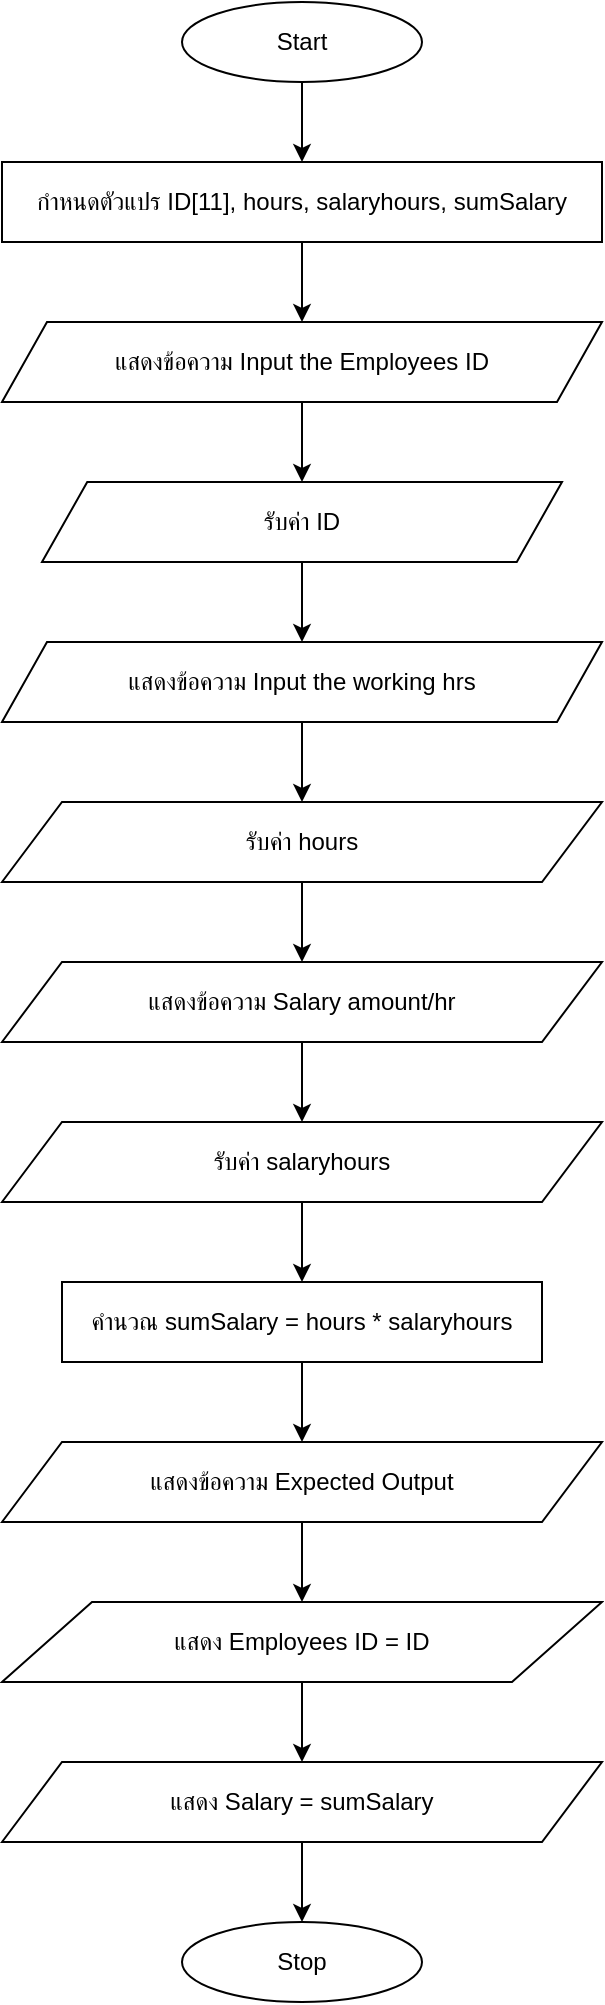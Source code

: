 <mxfile version="28.2.5">
  <diagram name="หน้า-1" id="D9tIPbwJglL8rs9eDzOi">
    <mxGraphModel dx="1665" dy="743" grid="1" gridSize="10" guides="1" tooltips="1" connect="1" arrows="1" fold="1" page="1" pageScale="1" pageWidth="827" pageHeight="1169" math="0" shadow="0">
      <root>
        <mxCell id="0" />
        <mxCell id="1" parent="0" />
        <mxCell id="2" value="Start" style="ellipse;whiteSpace=wrap;html=1;" vertex="1" parent="1">
          <mxGeometry x="340" width="120" height="40" as="geometry" />
        </mxCell>
        <mxCell id="3" value="กำหนดตัวแปร ID[11], hours, salaryhours, sumSalary" style="shape=rectangle;whiteSpace=wrap;html=1;" vertex="1" parent="1">
          <mxGeometry x="250" y="80" width="300" height="40" as="geometry" />
        </mxCell>
        <mxCell id="4" value="แสดงข้อความ Input the Employees ID" style="shape=parallelogram;whiteSpace=wrap;html=1;size=0.075;" vertex="1" parent="1">
          <mxGeometry x="250" y="160" width="300" height="40" as="geometry" />
        </mxCell>
        <mxCell id="5" value="รับค่า ID" style="shape=parallelogram;whiteSpace=wrap;html=1;size=0.087;" vertex="1" parent="1">
          <mxGeometry x="270" y="240" width="260" height="40" as="geometry" />
        </mxCell>
        <mxCell id="6" value="แสดงข้อความ Input the working hrs" style="shape=parallelogram;whiteSpace=wrap;html=1;size=0.075;" vertex="1" parent="1">
          <mxGeometry x="250" y="320" width="300" height="40" as="geometry" />
        </mxCell>
        <mxCell id="7" value="รับค่า hours" style="shape=parallelogram;whiteSpace=wrap;html=1;size=0.1;" vertex="1" parent="1">
          <mxGeometry x="250" y="400" width="300" height="40" as="geometry" />
        </mxCell>
        <mxCell id="8" value="แสดงข้อความ Salary amount/hr" style="shape=parallelogram;whiteSpace=wrap;html=1;size=0.1;" vertex="1" parent="1">
          <mxGeometry x="250" y="480" width="300" height="40" as="geometry" />
        </mxCell>
        <mxCell id="9" value="รับค่า salaryhours" style="shape=parallelogram;whiteSpace=wrap;html=1;size=0.1;" vertex="1" parent="1">
          <mxGeometry x="250" y="560" width="300" height="40" as="geometry" />
        </mxCell>
        <mxCell id="10" value="คำนวณ sumSalary = hours * salaryhours" style="shape=rectangle;whiteSpace=wrap;html=1;" vertex="1" parent="1">
          <mxGeometry x="280" y="640" width="240" height="40" as="geometry" />
        </mxCell>
        <mxCell id="11" value="แสดงข้อความ Expected Output" style="shape=parallelogram;whiteSpace=wrap;html=1;size=0.1;" vertex="1" parent="1">
          <mxGeometry x="250" y="720" width="300" height="40" as="geometry" />
        </mxCell>
        <mxCell id="12" value="แสดง Employees ID = ID" style="shape=parallelogram;whiteSpace=wrap;html=1;size=0.15;" vertex="1" parent="1">
          <mxGeometry x="250" y="800" width="300" height="40" as="geometry" />
        </mxCell>
        <mxCell id="13" value="แสดง Salary = sumSalary" style="shape=parallelogram;whiteSpace=wrap;html=1;size=0.1;" vertex="1" parent="1">
          <mxGeometry x="250" y="880" width="300" height="40" as="geometry" />
        </mxCell>
        <mxCell id="14" value="Stop" style="ellipse;whiteSpace=wrap;html=1;" vertex="1" parent="1">
          <mxGeometry x="340" y="960" width="120" height="40" as="geometry" />
        </mxCell>
        <mxCell id="15" edge="1" parent="1" source="2" target="3">
          <mxGeometry relative="1" as="geometry" />
        </mxCell>
        <mxCell id="16" edge="1" parent="1" source="3" target="4">
          <mxGeometry relative="1" as="geometry" />
        </mxCell>
        <mxCell id="17" edge="1" parent="1" source="4" target="5">
          <mxGeometry relative="1" as="geometry" />
        </mxCell>
        <mxCell id="18" edge="1" parent="1" source="5" target="6">
          <mxGeometry relative="1" as="geometry" />
        </mxCell>
        <mxCell id="19" edge="1" parent="1" source="6" target="7">
          <mxGeometry relative="1" as="geometry" />
        </mxCell>
        <mxCell id="20" edge="1" parent="1" source="7" target="8">
          <mxGeometry relative="1" as="geometry" />
        </mxCell>
        <mxCell id="21" edge="1" parent="1" source="8" target="9">
          <mxGeometry relative="1" as="geometry" />
        </mxCell>
        <mxCell id="22" edge="1" parent="1" source="9" target="10">
          <mxGeometry relative="1" as="geometry" />
        </mxCell>
        <mxCell id="23" edge="1" parent="1" source="10" target="11">
          <mxGeometry relative="1" as="geometry" />
        </mxCell>
        <mxCell id="24" edge="1" parent="1" source="11" target="12">
          <mxGeometry relative="1" as="geometry" />
        </mxCell>
        <mxCell id="25" edge="1" parent="1" source="12" target="13">
          <mxGeometry relative="1" as="geometry" />
        </mxCell>
        <mxCell id="26" edge="1" parent="1" source="13" target="14">
          <mxGeometry relative="1" as="geometry" />
        </mxCell>
      </root>
    </mxGraphModel>
  </diagram>
</mxfile>
